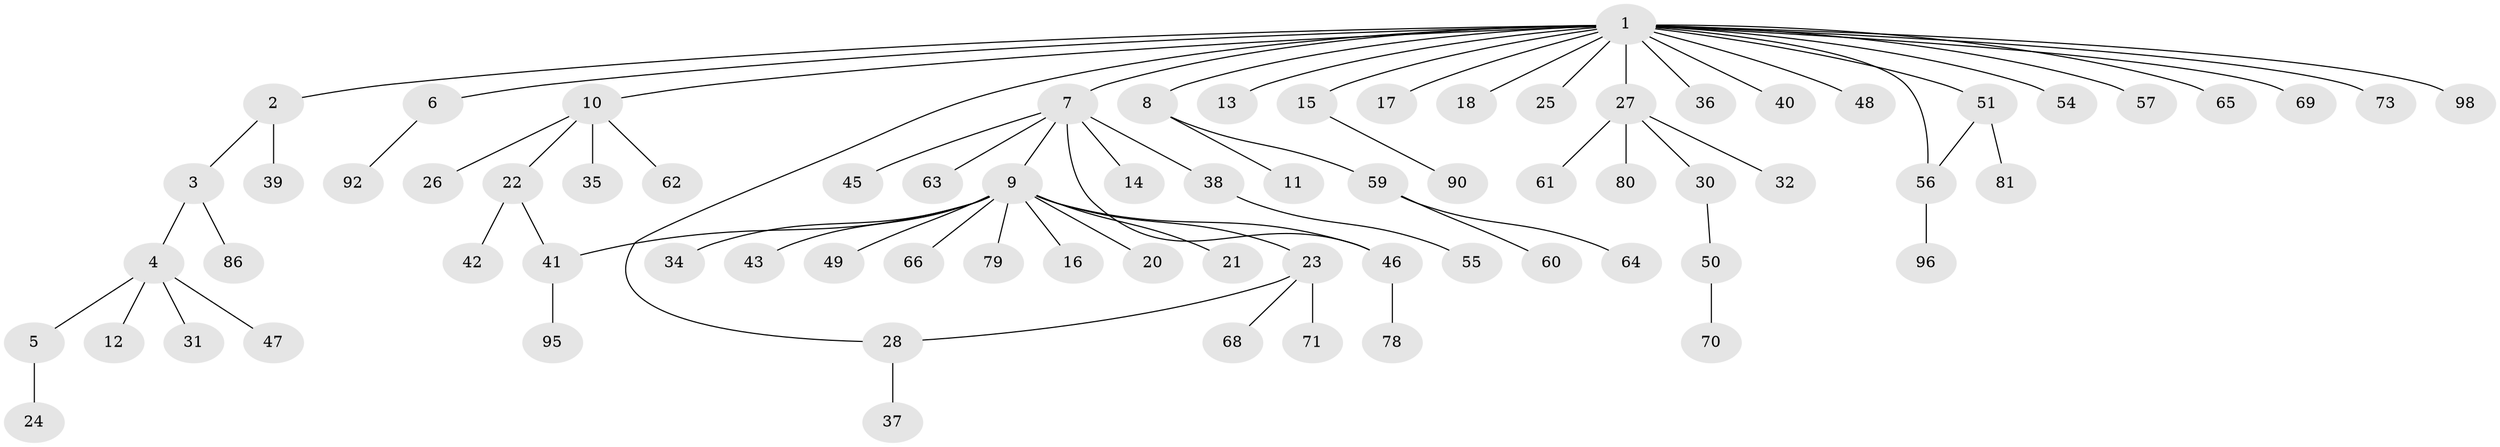 // Generated by graph-tools (version 1.1) at 2025/23/03/03/25 07:23:48]
// undirected, 74 vertices, 77 edges
graph export_dot {
graph [start="1"]
  node [color=gray90,style=filled];
  1 [super="+53"];
  2 [super="+67"];
  3 [super="+97"];
  4 [super="+44"];
  5;
  6;
  7 [super="+77"];
  8 [super="+87"];
  9 [super="+85"];
  10 [super="+94"];
  11;
  12;
  13;
  14;
  15 [super="+19"];
  16;
  17;
  18;
  20;
  21;
  22;
  23 [super="+33"];
  24 [super="+72"];
  25;
  26;
  27 [super="+29"];
  28;
  30;
  31;
  32;
  34;
  35;
  36;
  37;
  38 [super="+89"];
  39 [super="+52"];
  40;
  41;
  42;
  43;
  45;
  46;
  47 [super="+58"];
  48 [super="+88"];
  49;
  50 [super="+91"];
  51;
  54;
  55;
  56 [super="+76"];
  57;
  59 [super="+75"];
  60;
  61;
  62 [super="+74"];
  63;
  64;
  65;
  66;
  68;
  69 [super="+83"];
  70;
  71;
  73;
  78;
  79 [super="+82"];
  80;
  81 [super="+84"];
  86;
  90;
  92 [super="+93"];
  95;
  96;
  98;
  1 -- 2;
  1 -- 6;
  1 -- 7;
  1 -- 8;
  1 -- 10;
  1 -- 13;
  1 -- 15;
  1 -- 17;
  1 -- 18;
  1 -- 25;
  1 -- 27;
  1 -- 28;
  1 -- 36;
  1 -- 40;
  1 -- 48;
  1 -- 51;
  1 -- 54;
  1 -- 57;
  1 -- 65;
  1 -- 69;
  1 -- 73;
  1 -- 98;
  1 -- 56;
  2 -- 3;
  2 -- 39;
  3 -- 4;
  3 -- 86;
  4 -- 5;
  4 -- 12;
  4 -- 31;
  4 -- 47;
  5 -- 24;
  6 -- 92;
  7 -- 9;
  7 -- 14;
  7 -- 38;
  7 -- 45;
  7 -- 46;
  7 -- 63;
  8 -- 11;
  8 -- 59;
  9 -- 16;
  9 -- 20;
  9 -- 21;
  9 -- 23;
  9 -- 34;
  9 -- 41;
  9 -- 43;
  9 -- 46;
  9 -- 49;
  9 -- 66;
  9 -- 79;
  10 -- 22;
  10 -- 26;
  10 -- 35;
  10 -- 62;
  15 -- 90;
  22 -- 41;
  22 -- 42;
  23 -- 28;
  23 -- 68;
  23 -- 71;
  27 -- 30;
  27 -- 32;
  27 -- 61;
  27 -- 80;
  28 -- 37;
  30 -- 50;
  38 -- 55;
  41 -- 95;
  46 -- 78;
  50 -- 70;
  51 -- 56;
  51 -- 81;
  56 -- 96;
  59 -- 60;
  59 -- 64;
}
